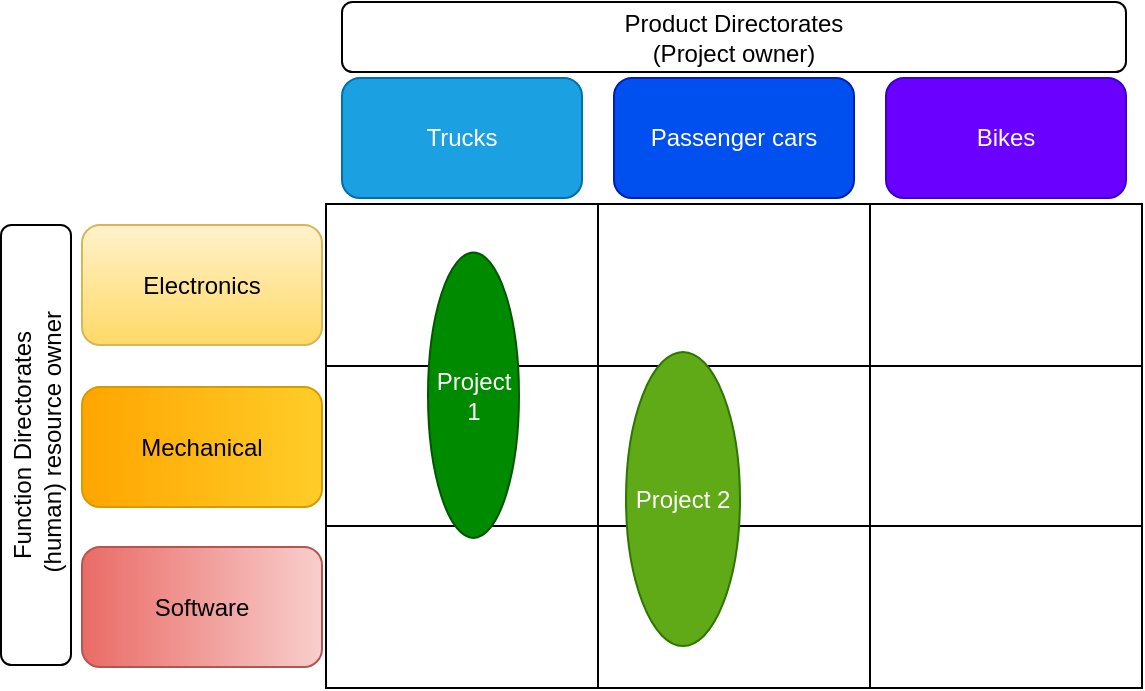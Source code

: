 <mxfile version="21.2.2" type="github">
  <diagram name="Page-1" id="nMcEp8UaV2prh93T9Slv">
    <mxGraphModel dx="2127" dy="1923" grid="1" gridSize="10" guides="1" tooltips="1" connect="1" arrows="1" fold="1" page="1" pageScale="1" pageWidth="850" pageHeight="1100" math="0" shadow="0">
      <root>
        <mxCell id="0" />
        <mxCell id="1" parent="0" />
        <mxCell id="w0Z4mlBaItAKDv6eypXR-46" value="" style="rounded=0;whiteSpace=wrap;html=1;" vertex="1" parent="1">
          <mxGeometry x="3908" y="1265" width="136" height="81" as="geometry" />
        </mxCell>
        <mxCell id="w0Z4mlBaItAKDv6eypXR-47" value="" style="rounded=0;whiteSpace=wrap;html=1;" vertex="1" parent="1">
          <mxGeometry x="3908" y="1346" width="136" height="81" as="geometry" />
        </mxCell>
        <mxCell id="w0Z4mlBaItAKDv6eypXR-48" value="" style="rounded=0;whiteSpace=wrap;html=1;" vertex="1" parent="1">
          <mxGeometry x="3908" y="1426" width="136" height="81" as="geometry" />
        </mxCell>
        <mxCell id="w0Z4mlBaItAKDv6eypXR-49" value="" style="rounded=0;whiteSpace=wrap;html=1;" vertex="1" parent="1">
          <mxGeometry x="3636" y="1265" width="136" height="81" as="geometry" />
        </mxCell>
        <mxCell id="w0Z4mlBaItAKDv6eypXR-50" value="" style="rounded=0;whiteSpace=wrap;html=1;" vertex="1" parent="1">
          <mxGeometry x="3772" y="1265" width="136" height="81" as="geometry" />
        </mxCell>
        <mxCell id="w0Z4mlBaItAKDv6eypXR-51" value="" style="rounded=0;whiteSpace=wrap;html=1;" vertex="1" parent="1">
          <mxGeometry x="3636" y="1346" width="136" height="81" as="geometry" />
        </mxCell>
        <mxCell id="w0Z4mlBaItAKDv6eypXR-52" value="" style="rounded=0;whiteSpace=wrap;html=1;" vertex="1" parent="1">
          <mxGeometry x="3772" y="1346" width="136" height="81" as="geometry" />
        </mxCell>
        <mxCell id="w0Z4mlBaItAKDv6eypXR-53" value="" style="rounded=0;whiteSpace=wrap;html=1;" vertex="1" parent="1">
          <mxGeometry x="3636" y="1426" width="136" height="81" as="geometry" />
        </mxCell>
        <mxCell id="w0Z4mlBaItAKDv6eypXR-54" value="" style="rounded=0;whiteSpace=wrap;html=1;" vertex="1" parent="1">
          <mxGeometry x="3772" y="1426" width="136" height="81" as="geometry" />
        </mxCell>
        <mxCell id="w0Z4mlBaItAKDv6eypXR-55" value="Electronics" style="rounded=1;whiteSpace=wrap;html=1;fillColor=#fff2cc;strokeColor=#d6b656;gradientColor=#ffd966;" vertex="1" parent="1">
          <mxGeometry x="3514" y="1275.5" width="120" height="60" as="geometry" />
        </mxCell>
        <mxCell id="w0Z4mlBaItAKDv6eypXR-56" value="Mechanical" style="rounded=1;whiteSpace=wrap;html=1;fillColor=#ffcd28;strokeColor=#d79b00;gradientDirection=west;gradientColor=#ffa500;" vertex="1" parent="1">
          <mxGeometry x="3514" y="1356.5" width="120" height="60" as="geometry" />
        </mxCell>
        <mxCell id="w0Z4mlBaItAKDv6eypXR-57" value="Trucks" style="rounded=1;whiteSpace=wrap;html=1;fillColor=#1ba1e2;strokeColor=#006EAF;fontColor=#ffffff;" vertex="1" parent="1">
          <mxGeometry x="3644" y="1202" width="120" height="60" as="geometry" />
        </mxCell>
        <mxCell id="w0Z4mlBaItAKDv6eypXR-58" value="Passenger cars" style="rounded=1;whiteSpace=wrap;html=1;fillColor=#0050ef;strokeColor=#001DBC;gradientDirection=west;fontColor=#ffffff;" vertex="1" parent="1">
          <mxGeometry x="3780" y="1202" width="120" height="60" as="geometry" />
        </mxCell>
        <mxCell id="w0Z4mlBaItAKDv6eypXR-59" value="Software" style="rounded=1;whiteSpace=wrap;html=1;fillColor=#f8cecc;strokeColor=#b85450;gradientDirection=west;gradientColor=#ea6b66;" vertex="1" parent="1">
          <mxGeometry x="3514" y="1436.5" width="120" height="60" as="geometry" />
        </mxCell>
        <mxCell id="w0Z4mlBaItAKDv6eypXR-60" value="Bikes" style="rounded=1;whiteSpace=wrap;html=1;fillColor=#6a00ff;strokeColor=#3700CC;gradientDirection=west;fontColor=#ffffff;" vertex="1" parent="1">
          <mxGeometry x="3916" y="1202" width="120" height="60" as="geometry" />
        </mxCell>
        <mxCell id="w0Z4mlBaItAKDv6eypXR-61" value="Project 1" style="ellipse;whiteSpace=wrap;html=1;fillColor=#008a00;fontColor=#ffffff;strokeColor=#005700;" vertex="1" parent="1">
          <mxGeometry x="3687" y="1289.25" width="45.5" height="142.75" as="geometry" />
        </mxCell>
        <mxCell id="w0Z4mlBaItAKDv6eypXR-62" value="Function Directorates&lt;br&gt;&amp;nbsp;(human) resource owner" style="rounded=1;whiteSpace=wrap;html=1;gradientDirection=west;rotation=-90;" vertex="1" parent="1">
          <mxGeometry x="3381" y="1368" width="220" height="35" as="geometry" />
        </mxCell>
        <mxCell id="w0Z4mlBaItAKDv6eypXR-63" value="Product Directorates&lt;br&gt;(Project owner)" style="rounded=1;whiteSpace=wrap;html=1;gradientDirection=west;rotation=0;" vertex="1" parent="1">
          <mxGeometry x="3644" y="1164" width="392" height="35" as="geometry" />
        </mxCell>
        <mxCell id="w0Z4mlBaItAKDv6eypXR-64" value="Project 2" style="ellipse;whiteSpace=wrap;html=1;fillColor=#60a917;fontColor=#ffffff;strokeColor=#2D7600;" vertex="1" parent="1">
          <mxGeometry x="3786" y="1339" width="57" height="147" as="geometry" />
        </mxCell>
      </root>
    </mxGraphModel>
  </diagram>
</mxfile>
